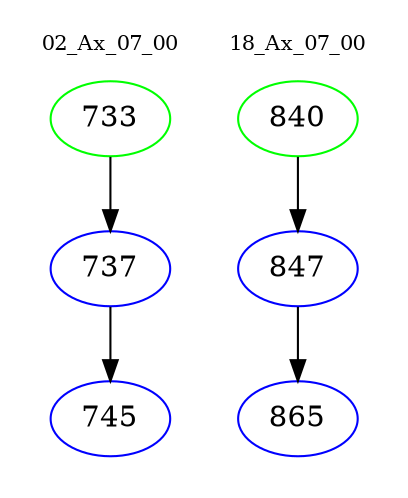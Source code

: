 digraph{
subgraph cluster_0 {
color = white
label = "02_Ax_07_00";
fontsize=10;
T0_733 [label="733", color="green"]
T0_733 -> T0_737 [color="black"]
T0_737 [label="737", color="blue"]
T0_737 -> T0_745 [color="black"]
T0_745 [label="745", color="blue"]
}
subgraph cluster_1 {
color = white
label = "18_Ax_07_00";
fontsize=10;
T1_840 [label="840", color="green"]
T1_840 -> T1_847 [color="black"]
T1_847 [label="847", color="blue"]
T1_847 -> T1_865 [color="black"]
T1_865 [label="865", color="blue"]
}
}
